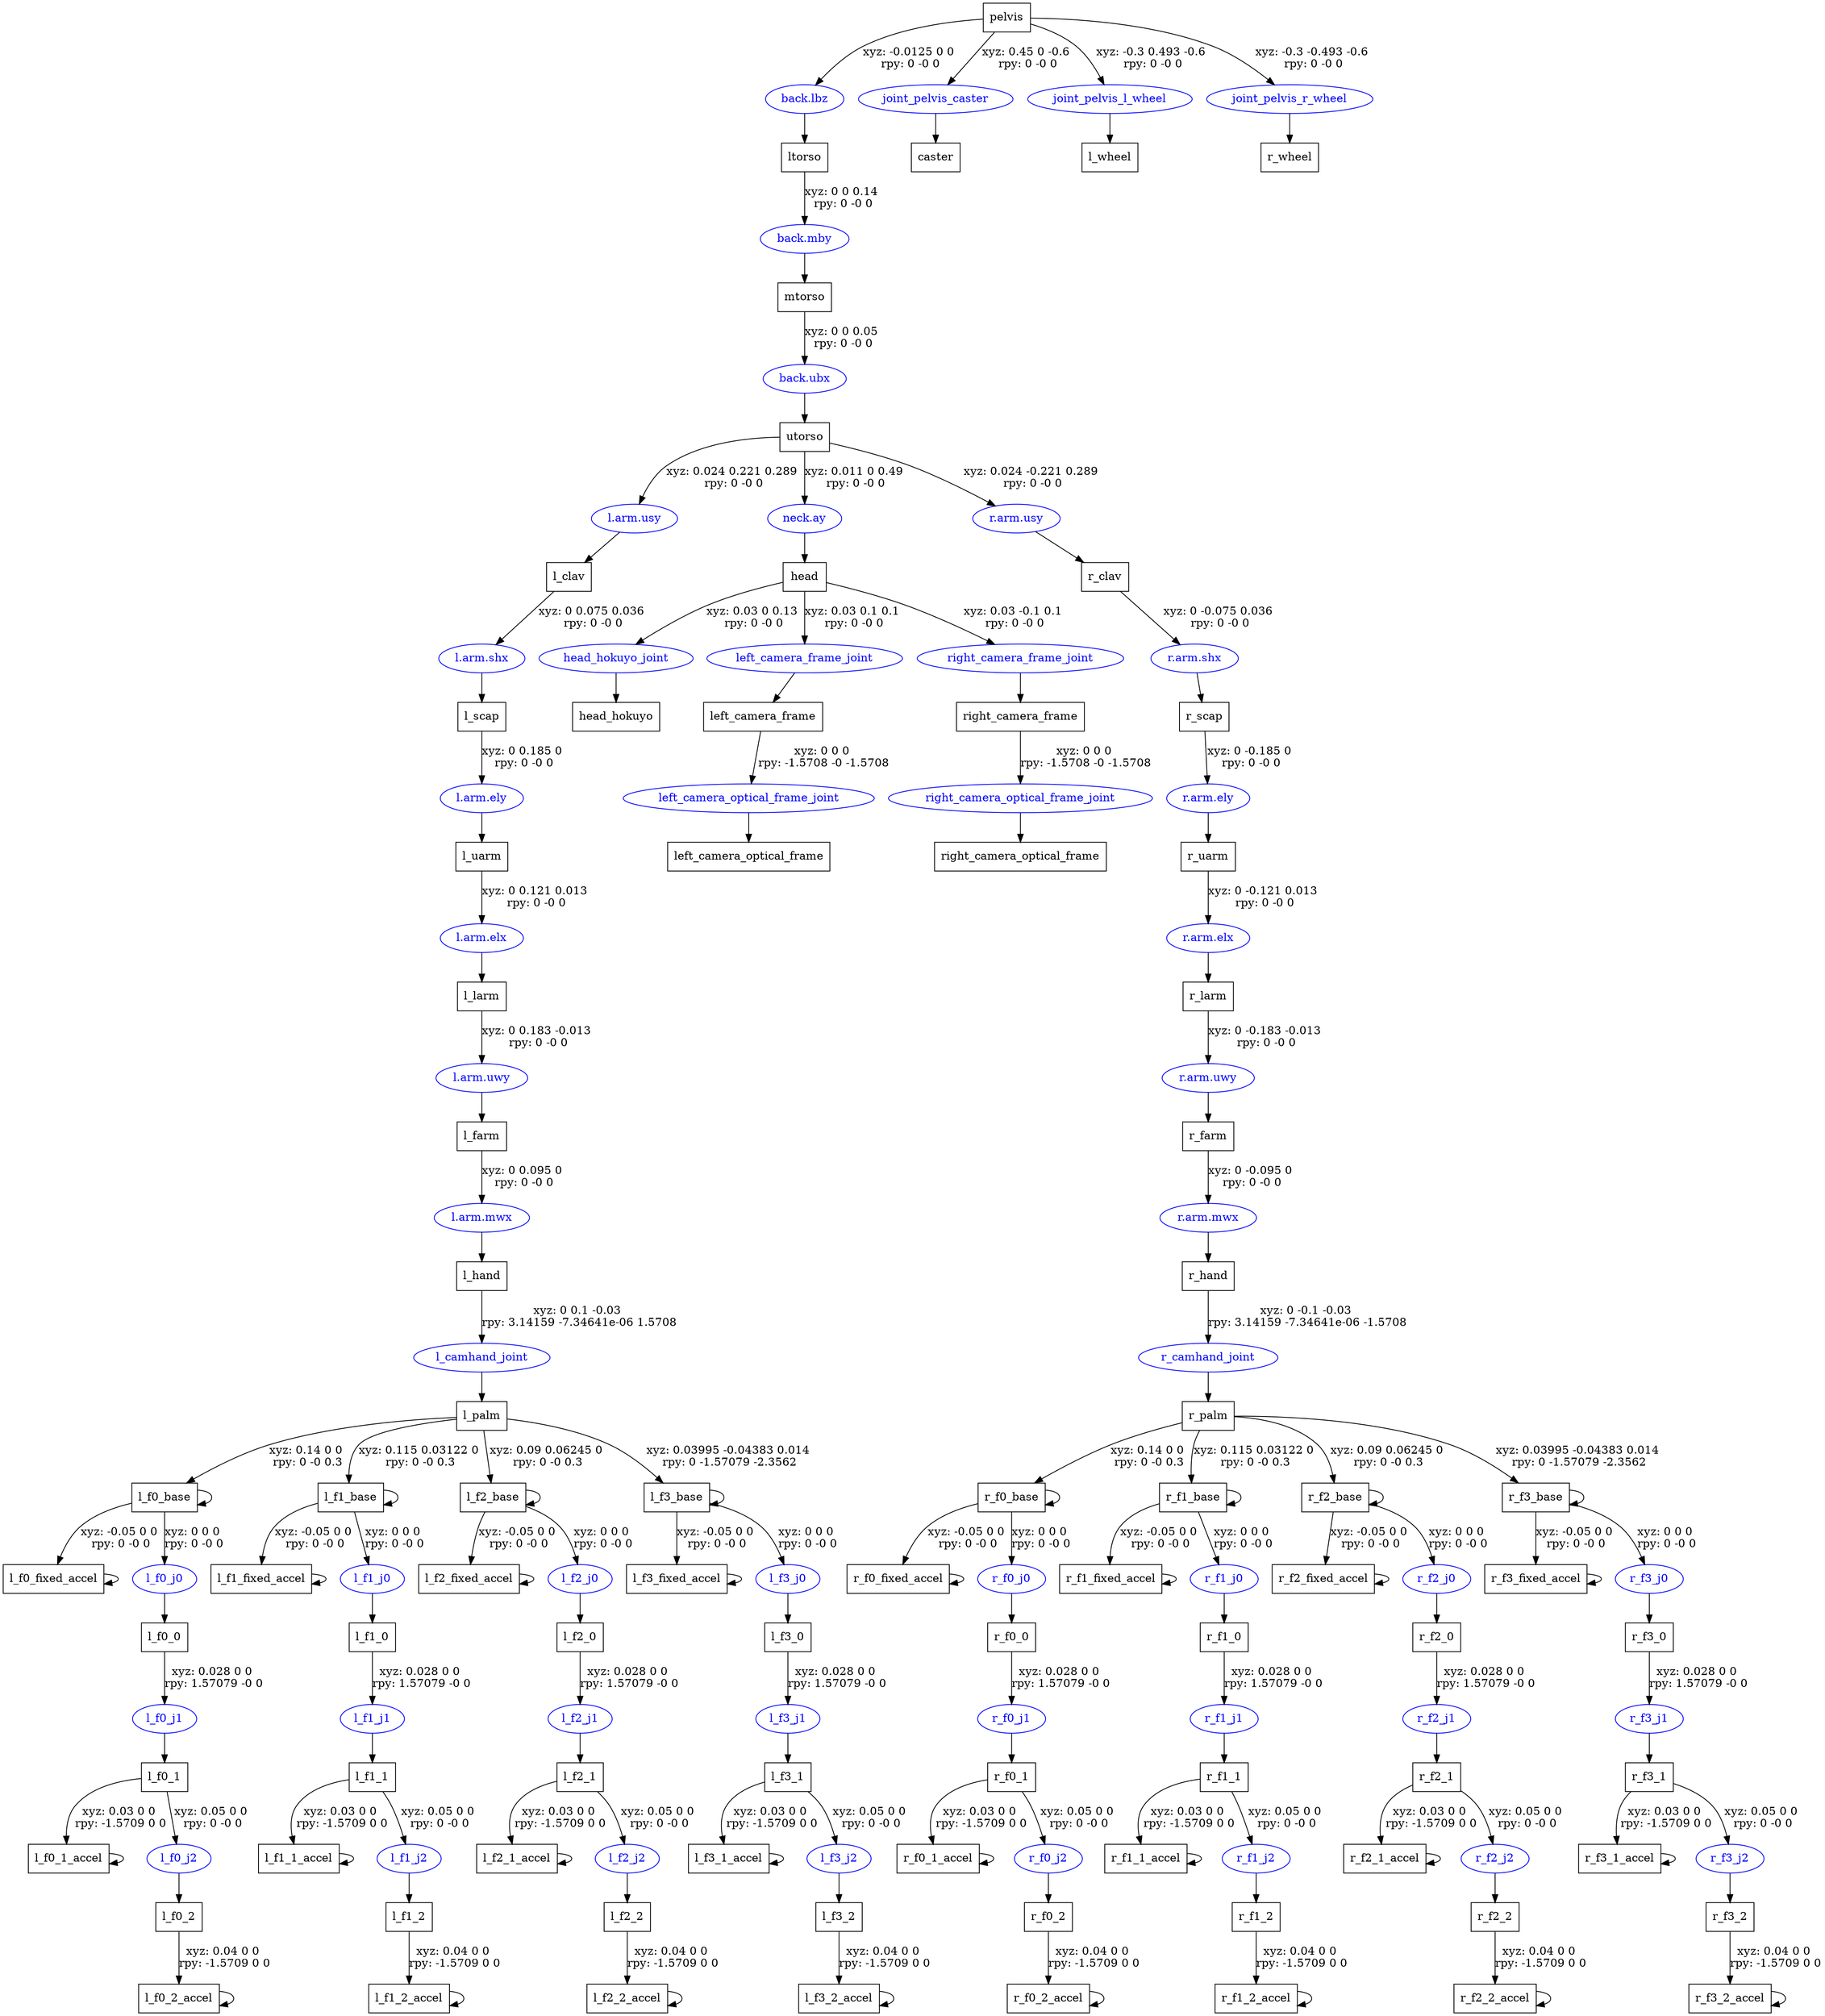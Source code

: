 digraph G {
node [shape=box];
"pelvis" [label="pelvis"];
"ltorso" [label="ltorso"];
"mtorso" [label="mtorso"];
"utorso" [label="utorso"];
"l_clav" [label="l_clav"];
"l_scap" [label="l_scap"];
"l_uarm" [label="l_uarm"];
"l_larm" [label="l_larm"];
"l_farm" [label="l_farm"];
"l_hand" [label="l_hand"];
"l_palm" [label="l_palm"];
"l_f0_base" [label="l_f0_base"];
"l_f0_fixed_accel" [label="l_f0_fixed_accel"];
"l_f0_0" [label="l_f0_0"];
"l_f0_1" [label="l_f0_1"];
"l_f0_1_accel" [label="l_f0_1_accel"];
"l_f0_2" [label="l_f0_2"];
"l_f0_2_accel" [label="l_f0_2_accel"];
"l_f1_base" [label="l_f1_base"];
"l_f1_fixed_accel" [label="l_f1_fixed_accel"];
"l_f1_0" [label="l_f1_0"];
"l_f1_1" [label="l_f1_1"];
"l_f1_1_accel" [label="l_f1_1_accel"];
"l_f1_2" [label="l_f1_2"];
"l_f1_2_accel" [label="l_f1_2_accel"];
"l_f2_base" [label="l_f2_base"];
"l_f2_fixed_accel" [label="l_f2_fixed_accel"];
"l_f2_0" [label="l_f2_0"];
"l_f2_1" [label="l_f2_1"];
"l_f2_1_accel" [label="l_f2_1_accel"];
"l_f2_2" [label="l_f2_2"];
"l_f2_2_accel" [label="l_f2_2_accel"];
"l_f3_base" [label="l_f3_base"];
"l_f3_fixed_accel" [label="l_f3_fixed_accel"];
"l_f3_0" [label="l_f3_0"];
"l_f3_1" [label="l_f3_1"];
"l_f3_1_accel" [label="l_f3_1_accel"];
"l_f3_2" [label="l_f3_2"];
"l_f3_2_accel" [label="l_f3_2_accel"];
"head" [label="head"];
"head_hokuyo" [label="head_hokuyo"];
"left_camera_frame" [label="left_camera_frame"];
"left_camera_optical_frame" [label="left_camera_optical_frame"];
"right_camera_frame" [label="right_camera_frame"];
"right_camera_optical_frame" [label="right_camera_optical_frame"];
"r_clav" [label="r_clav"];
"r_scap" [label="r_scap"];
"r_uarm" [label="r_uarm"];
"r_larm" [label="r_larm"];
"r_farm" [label="r_farm"];
"r_hand" [label="r_hand"];
"r_palm" [label="r_palm"];
"r_f0_base" [label="r_f0_base"];
"r_f0_fixed_accel" [label="r_f0_fixed_accel"];
"r_f0_0" [label="r_f0_0"];
"r_f0_1" [label="r_f0_1"];
"r_f0_1_accel" [label="r_f0_1_accel"];
"r_f0_2" [label="r_f0_2"];
"r_f0_2_accel" [label="r_f0_2_accel"];
"r_f1_base" [label="r_f1_base"];
"r_f1_fixed_accel" [label="r_f1_fixed_accel"];
"r_f1_0" [label="r_f1_0"];
"r_f1_1" [label="r_f1_1"];
"r_f1_1_accel" [label="r_f1_1_accel"];
"r_f1_2" [label="r_f1_2"];
"r_f1_2_accel" [label="r_f1_2_accel"];
"r_f2_base" [label="r_f2_base"];
"r_f2_fixed_accel" [label="r_f2_fixed_accel"];
"r_f2_0" [label="r_f2_0"];
"r_f2_1" [label="r_f2_1"];
"r_f2_1_accel" [label="r_f2_1_accel"];
"r_f2_2" [label="r_f2_2"];
"r_f2_2_accel" [label="r_f2_2_accel"];
"r_f3_base" [label="r_f3_base"];
"r_f3_fixed_accel" [label="r_f3_fixed_accel"];
"r_f3_0" [label="r_f3_0"];
"r_f3_1" [label="r_f3_1"];
"r_f3_1_accel" [label="r_f3_1_accel"];
"r_f3_2" [label="r_f3_2"];
"r_f3_2_accel" [label="r_f3_2_accel"];
"caster" [label="caster"];
"l_wheel" [label="l_wheel"];
"r_wheel" [label="r_wheel"];
node [shape=ellipse, color=blue, fontcolor=blue];
"pelvis" -> "back.lbz" [label="xyz: -0.0125 0 0 \nrpy: 0 -0 0"]
"back.lbz" -> "ltorso"
"ltorso" -> "back.mby" [label="xyz: 0 0 0.14 \nrpy: 0 -0 0"]
"back.mby" -> "mtorso"
"mtorso" -> "back.ubx" [label="xyz: 0 0 0.05 \nrpy: 0 -0 0"]
"back.ubx" -> "utorso"
"utorso" -> "l.arm.usy" [label="xyz: 0.024 0.221 0.289 \nrpy: 0 -0 0"]
"l.arm.usy" -> "l_clav"
"l_clav" -> "l.arm.shx" [label="xyz: 0 0.075 0.036 \nrpy: 0 -0 0"]
"l.arm.shx" -> "l_scap"
"l_scap" -> "l.arm.ely" [label="xyz: 0 0.185 0 \nrpy: 0 -0 0"]
"l.arm.ely" -> "l_uarm"
"l_uarm" -> "l.arm.elx" [label="xyz: 0 0.121 0.013 \nrpy: 0 -0 0"]
"l.arm.elx" -> "l_larm"
"l_larm" -> "l.arm.uwy" [label="xyz: 0 0.183 -0.013 \nrpy: 0 -0 0"]
"l.arm.uwy" -> "l_farm"
"l_farm" -> "l.arm.mwx" [label="xyz: 0 0.095 0 \nrpy: 0 -0 0"]
"l.arm.mwx" -> "l_hand"
"l_hand" -> "l_camhand_joint" [label="xyz: 0 0.1 -0.03 \nrpy: 3.14159 -7.34641e-06 1.5708"]
"l_camhand_joint" -> "l_palm"
"l_palm" -> "l_f0_base" [label="xyz: 0.14 0 0 \nrpy: 0 -0 0.3"]
"l_f0_base" -> "l_f0_base"
"l_f0_base" -> "l_f0_fixed_accel" [label="xyz: -0.05 0 0 \nrpy: 0 -0 0"]
"l_f0_fixed_accel" -> "l_f0_fixed_accel"
"l_f0_base" -> "l_f0_j0" [label="xyz: 0 0 0 \nrpy: 0 -0 0"]
"l_f0_j0" -> "l_f0_0"
"l_f0_0" -> "l_f0_j1" [label="xyz: 0.028 0 0 \nrpy: 1.57079 -0 0"]
"l_f0_j1" -> "l_f0_1"
"l_f0_1" -> "l_f0_1_accel" [label="xyz: 0.03 0 0 \nrpy: -1.5709 0 0"]
"l_f0_1_accel" -> "l_f0_1_accel"
"l_f0_1" -> "l_f0_j2" [label="xyz: 0.05 0 0 \nrpy: 0 -0 0"]
"l_f0_j2" -> "l_f0_2"
"l_f0_2" -> "l_f0_2_accel" [label="xyz: 0.04 0 0 \nrpy: -1.5709 0 0"]
"l_f0_2_accel" -> "l_f0_2_accel"
"l_palm" -> "l_f1_base" [label="xyz: 0.115 0.03122 0 \nrpy: 0 -0 0.3"]
"l_f1_base" -> "l_f1_base"
"l_f1_base" -> "l_f1_fixed_accel" [label="xyz: -0.05 0 0 \nrpy: 0 -0 0"]
"l_f1_fixed_accel" -> "l_f1_fixed_accel"
"l_f1_base" -> "l_f1_j0" [label="xyz: 0 0 0 \nrpy: 0 -0 0"]
"l_f1_j0" -> "l_f1_0"
"l_f1_0" -> "l_f1_j1" [label="xyz: 0.028 0 0 \nrpy: 1.57079 -0 0"]
"l_f1_j1" -> "l_f1_1"
"l_f1_1" -> "l_f1_1_accel" [label="xyz: 0.03 0 0 \nrpy: -1.5709 0 0"]
"l_f1_1_accel" -> "l_f1_1_accel"
"l_f1_1" -> "l_f1_j2" [label="xyz: 0.05 0 0 \nrpy: 0 -0 0"]
"l_f1_j2" -> "l_f1_2"
"l_f1_2" -> "l_f1_2_accel" [label="xyz: 0.04 0 0 \nrpy: -1.5709 0 0"]
"l_f1_2_accel" -> "l_f1_2_accel"
"l_palm" -> "l_f2_base" [label="xyz: 0.09 0.06245 0 \nrpy: 0 -0 0.3"]
"l_f2_base" -> "l_f2_base"
"l_f2_base" -> "l_f2_fixed_accel" [label="xyz: -0.05 0 0 \nrpy: 0 -0 0"]
"l_f2_fixed_accel" -> "l_f2_fixed_accel"
"l_f2_base" -> "l_f2_j0" [label="xyz: 0 0 0 \nrpy: 0 -0 0"]
"l_f2_j0" -> "l_f2_0"
"l_f2_0" -> "l_f2_j1" [label="xyz: 0.028 0 0 \nrpy: 1.57079 -0 0"]
"l_f2_j1" -> "l_f2_1"
"l_f2_1" -> "l_f2_1_accel" [label="xyz: 0.03 0 0 \nrpy: -1.5709 0 0"]
"l_f2_1_accel" -> "l_f2_1_accel"
"l_f2_1" -> "l_f2_j2" [label="xyz: 0.05 0 0 \nrpy: 0 -0 0"]
"l_f2_j2" -> "l_f2_2"
"l_f2_2" -> "l_f2_2_accel" [label="xyz: 0.04 0 0 \nrpy: -1.5709 0 0"]
"l_f2_2_accel" -> "l_f2_2_accel"
"l_palm" -> "l_f3_base" [label="xyz: 0.03995 -0.04383 0.014 \nrpy: 0 -1.57079 -2.3562"]
"l_f3_base" -> "l_f3_base"
"l_f3_base" -> "l_f3_fixed_accel" [label="xyz: -0.05 0 0 \nrpy: 0 -0 0"]
"l_f3_fixed_accel" -> "l_f3_fixed_accel"
"l_f3_base" -> "l_f3_j0" [label="xyz: 0 0 0 \nrpy: 0 -0 0"]
"l_f3_j0" -> "l_f3_0"
"l_f3_0" -> "l_f3_j1" [label="xyz: 0.028 0 0 \nrpy: 1.57079 -0 0"]
"l_f3_j1" -> "l_f3_1"
"l_f3_1" -> "l_f3_1_accel" [label="xyz: 0.03 0 0 \nrpy: -1.5709 0 0"]
"l_f3_1_accel" -> "l_f3_1_accel"
"l_f3_1" -> "l_f3_j2" [label="xyz: 0.05 0 0 \nrpy: 0 -0 0"]
"l_f3_j2" -> "l_f3_2"
"l_f3_2" -> "l_f3_2_accel" [label="xyz: 0.04 0 0 \nrpy: -1.5709 0 0"]
"l_f3_2_accel" -> "l_f3_2_accel"
"utorso" -> "neck.ay" [label="xyz: 0.011 0 0.49 \nrpy: 0 -0 0"]
"neck.ay" -> "head"
"head" -> "head_hokuyo_joint" [label="xyz: 0.03 0 0.13 \nrpy: 0 -0 0"]
"head_hokuyo_joint" -> "head_hokuyo"
"head" -> "left_camera_frame_joint" [label="xyz: 0.03 0.1 0.1 \nrpy: 0 -0 0"]
"left_camera_frame_joint" -> "left_camera_frame"
"left_camera_frame" -> "left_camera_optical_frame_joint" [label="xyz: 0 0 0 \nrpy: -1.5708 -0 -1.5708"]
"left_camera_optical_frame_joint" -> "left_camera_optical_frame"
"head" -> "right_camera_frame_joint" [label="xyz: 0.03 -0.1 0.1 \nrpy: 0 -0 0"]
"right_camera_frame_joint" -> "right_camera_frame"
"right_camera_frame" -> "right_camera_optical_frame_joint" [label="xyz: 0 0 0 \nrpy: -1.5708 -0 -1.5708"]
"right_camera_optical_frame_joint" -> "right_camera_optical_frame"
"utorso" -> "r.arm.usy" [label="xyz: 0.024 -0.221 0.289 \nrpy: 0 -0 0"]
"r.arm.usy" -> "r_clav"
"r_clav" -> "r.arm.shx" [label="xyz: 0 -0.075 0.036 \nrpy: 0 -0 0"]
"r.arm.shx" -> "r_scap"
"r_scap" -> "r.arm.ely" [label="xyz: 0 -0.185 0 \nrpy: 0 -0 0"]
"r.arm.ely" -> "r_uarm"
"r_uarm" -> "r.arm.elx" [label="xyz: 0 -0.121 0.013 \nrpy: 0 -0 0"]
"r.arm.elx" -> "r_larm"
"r_larm" -> "r.arm.uwy" [label="xyz: 0 -0.183 -0.013 \nrpy: 0 -0 0"]
"r.arm.uwy" -> "r_farm"
"r_farm" -> "r.arm.mwx" [label="xyz: 0 -0.095 0 \nrpy: 0 -0 0"]
"r.arm.mwx" -> "r_hand"
"r_hand" -> "r_camhand_joint" [label="xyz: 0 -0.1 -0.03 \nrpy: 3.14159 -7.34641e-06 -1.5708"]
"r_camhand_joint" -> "r_palm"
"r_palm" -> "r_f0_base" [label="xyz: 0.14 0 0 \nrpy: 0 -0 0.3"]
"r_f0_base" -> "r_f0_base"
"r_f0_base" -> "r_f0_fixed_accel" [label="xyz: -0.05 0 0 \nrpy: 0 -0 0"]
"r_f0_fixed_accel" -> "r_f0_fixed_accel"
"r_f0_base" -> "r_f0_j0" [label="xyz: 0 0 0 \nrpy: 0 -0 0"]
"r_f0_j0" -> "r_f0_0"
"r_f0_0" -> "r_f0_j1" [label="xyz: 0.028 0 0 \nrpy: 1.57079 -0 0"]
"r_f0_j1" -> "r_f0_1"
"r_f0_1" -> "r_f0_1_accel" [label="xyz: 0.03 0 0 \nrpy: -1.5709 0 0"]
"r_f0_1_accel" -> "r_f0_1_accel"
"r_f0_1" -> "r_f0_j2" [label="xyz: 0.05 0 0 \nrpy: 0 -0 0"]
"r_f0_j2" -> "r_f0_2"
"r_f0_2" -> "r_f0_2_accel" [label="xyz: 0.04 0 0 \nrpy: -1.5709 0 0"]
"r_f0_2_accel" -> "r_f0_2_accel"
"r_palm" -> "r_f1_base" [label="xyz: 0.115 0.03122 0 \nrpy: 0 -0 0.3"]
"r_f1_base" -> "r_f1_base"
"r_f1_base" -> "r_f1_fixed_accel" [label="xyz: -0.05 0 0 \nrpy: 0 -0 0"]
"r_f1_fixed_accel" -> "r_f1_fixed_accel"
"r_f1_base" -> "r_f1_j0" [label="xyz: 0 0 0 \nrpy: 0 -0 0"]
"r_f1_j0" -> "r_f1_0"
"r_f1_0" -> "r_f1_j1" [label="xyz: 0.028 0 0 \nrpy: 1.57079 -0 0"]
"r_f1_j1" -> "r_f1_1"
"r_f1_1" -> "r_f1_1_accel" [label="xyz: 0.03 0 0 \nrpy: -1.5709 0 0"]
"r_f1_1_accel" -> "r_f1_1_accel"
"r_f1_1" -> "r_f1_j2" [label="xyz: 0.05 0 0 \nrpy: 0 -0 0"]
"r_f1_j2" -> "r_f1_2"
"r_f1_2" -> "r_f1_2_accel" [label="xyz: 0.04 0 0 \nrpy: -1.5709 0 0"]
"r_f1_2_accel" -> "r_f1_2_accel"
"r_palm" -> "r_f2_base" [label="xyz: 0.09 0.06245 0 \nrpy: 0 -0 0.3"]
"r_f2_base" -> "r_f2_base"
"r_f2_base" -> "r_f2_fixed_accel" [label="xyz: -0.05 0 0 \nrpy: 0 -0 0"]
"r_f2_fixed_accel" -> "r_f2_fixed_accel"
"r_f2_base" -> "r_f2_j0" [label="xyz: 0 0 0 \nrpy: 0 -0 0"]
"r_f2_j0" -> "r_f2_0"
"r_f2_0" -> "r_f2_j1" [label="xyz: 0.028 0 0 \nrpy: 1.57079 -0 0"]
"r_f2_j1" -> "r_f2_1"
"r_f2_1" -> "r_f2_1_accel" [label="xyz: 0.03 0 0 \nrpy: -1.5709 0 0"]
"r_f2_1_accel" -> "r_f2_1_accel"
"r_f2_1" -> "r_f2_j2" [label="xyz: 0.05 0 0 \nrpy: 0 -0 0"]
"r_f2_j2" -> "r_f2_2"
"r_f2_2" -> "r_f2_2_accel" [label="xyz: 0.04 0 0 \nrpy: -1.5709 0 0"]
"r_f2_2_accel" -> "r_f2_2_accel"
"r_palm" -> "r_f3_base" [label="xyz: 0.03995 -0.04383 0.014 \nrpy: 0 -1.57079 -2.3562"]
"r_f3_base" -> "r_f3_base"
"r_f3_base" -> "r_f3_fixed_accel" [label="xyz: -0.05 0 0 \nrpy: 0 -0 0"]
"r_f3_fixed_accel" -> "r_f3_fixed_accel"
"r_f3_base" -> "r_f3_j0" [label="xyz: 0 0 0 \nrpy: 0 -0 0"]
"r_f3_j0" -> "r_f3_0"
"r_f3_0" -> "r_f3_j1" [label="xyz: 0.028 0 0 \nrpy: 1.57079 -0 0"]
"r_f3_j1" -> "r_f3_1"
"r_f3_1" -> "r_f3_1_accel" [label="xyz: 0.03 0 0 \nrpy: -1.5709 0 0"]
"r_f3_1_accel" -> "r_f3_1_accel"
"r_f3_1" -> "r_f3_j2" [label="xyz: 0.05 0 0 \nrpy: 0 -0 0"]
"r_f3_j2" -> "r_f3_2"
"r_f3_2" -> "r_f3_2_accel" [label="xyz: 0.04 0 0 \nrpy: -1.5709 0 0"]
"r_f3_2_accel" -> "r_f3_2_accel"
"pelvis" -> "joint_pelvis_caster" [label="xyz: 0.45 0 -0.6 \nrpy: 0 -0 0"]
"joint_pelvis_caster" -> "caster"
"pelvis" -> "joint_pelvis_l_wheel" [label="xyz: -0.3 0.493 -0.6 \nrpy: 0 -0 0"]
"joint_pelvis_l_wheel" -> "l_wheel"
"pelvis" -> "joint_pelvis_r_wheel" [label="xyz: -0.3 -0.493 -0.6 \nrpy: 0 -0 0"]
"joint_pelvis_r_wheel" -> "r_wheel"
}

